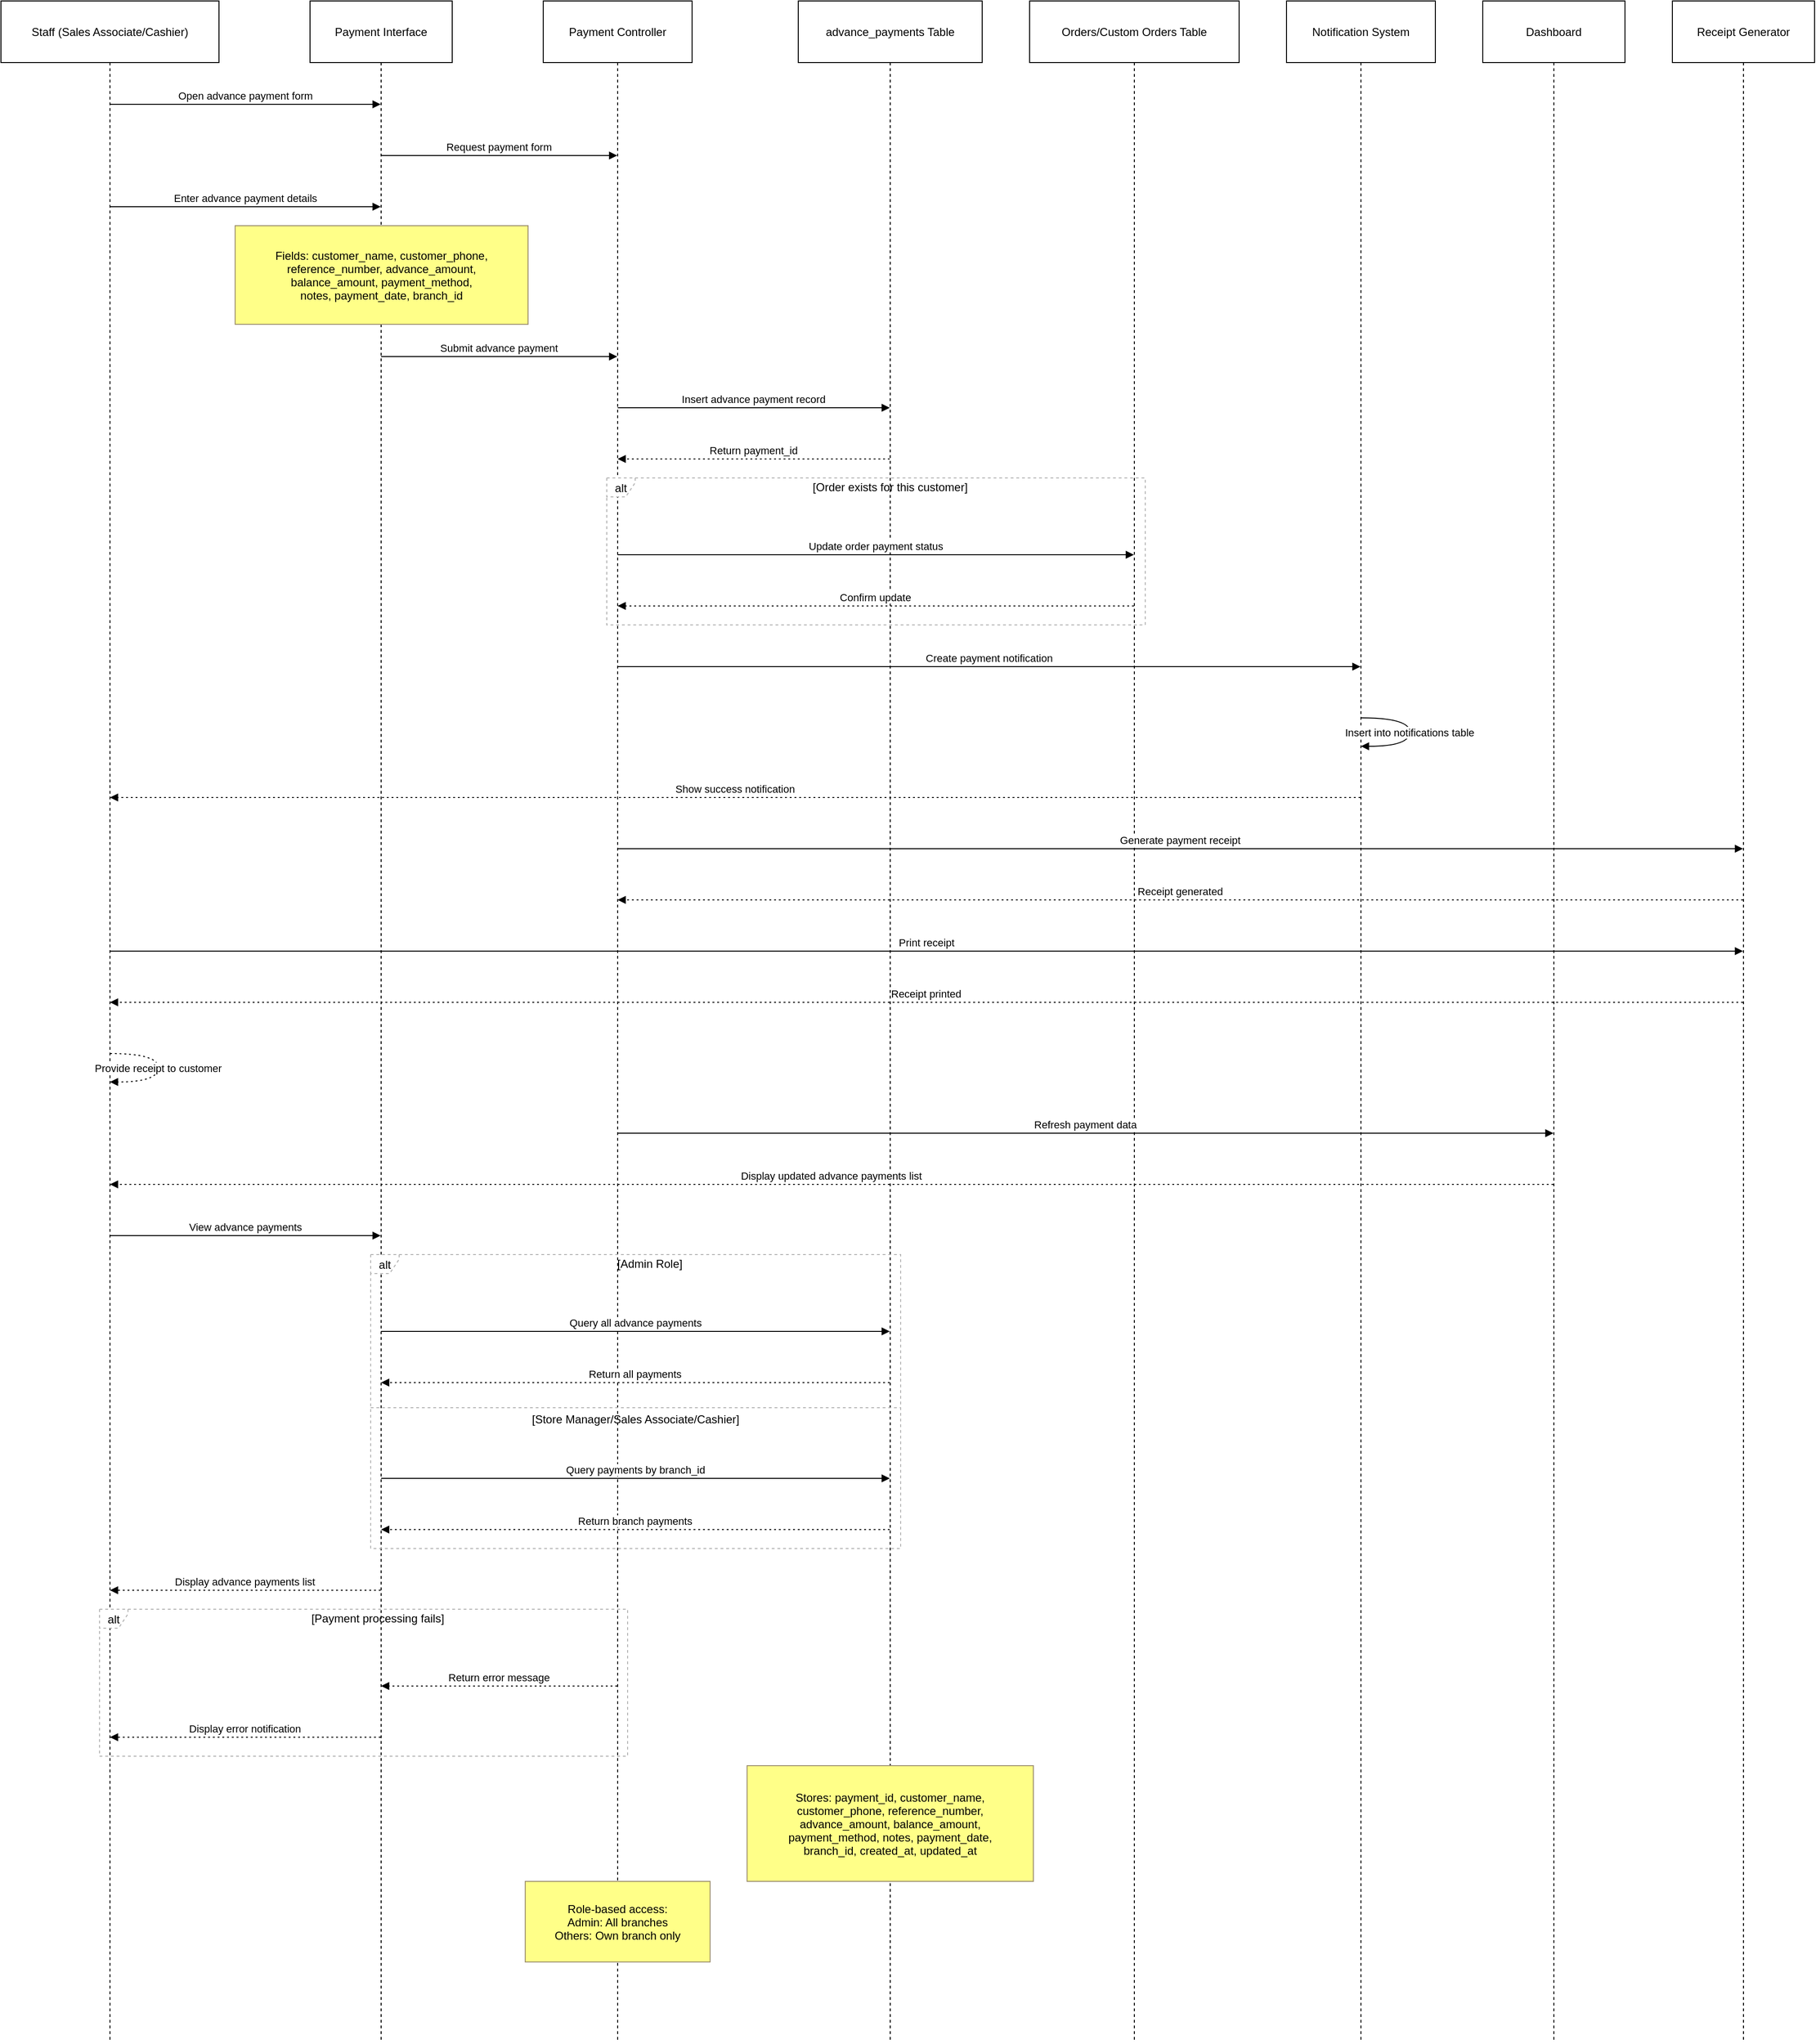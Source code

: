 <mxfile version="24.7.17">
  <diagram name="Page-1" id="hI6Cq8jMHpqSvXByGPA5">
    <mxGraphModel dx="1433" dy="690" grid="1" gridSize="10" guides="1" tooltips="1" connect="1" arrows="1" fold="1" page="1" pageScale="1" pageWidth="850" pageHeight="1100" math="0" shadow="0">
      <root>
        <mxCell id="0" />
        <mxCell id="1" parent="0" />
        <mxCell id="F4lnl1_emO5UcTYqvdqc-117" value="Staff (Sales Associate/Cashier)" style="shape=umlLifeline;perimeter=lifelinePerimeter;whiteSpace=wrap;container=1;dropTarget=0;collapsible=0;recursiveResize=0;outlineConnect=0;portConstraint=eastwest;newEdgeStyle={&quot;edgeStyle&quot;:&quot;elbowEdgeStyle&quot;,&quot;elbow&quot;:&quot;vertical&quot;,&quot;curved&quot;:0,&quot;rounded&quot;:0};size=65;" vertex="1" parent="1">
          <mxGeometry x="420" y="1090" width="230" height="2153" as="geometry" />
        </mxCell>
        <mxCell id="F4lnl1_emO5UcTYqvdqc-118" value="Payment Interface" style="shape=umlLifeline;perimeter=lifelinePerimeter;whiteSpace=wrap;container=1;dropTarget=0;collapsible=0;recursiveResize=0;outlineConnect=0;portConstraint=eastwest;newEdgeStyle={&quot;edgeStyle&quot;:&quot;elbowEdgeStyle&quot;,&quot;elbow&quot;:&quot;vertical&quot;,&quot;curved&quot;:0,&quot;rounded&quot;:0};size=65;" vertex="1" parent="1">
          <mxGeometry x="746" y="1090" width="150" height="2153" as="geometry" />
        </mxCell>
        <mxCell id="F4lnl1_emO5UcTYqvdqc-119" value="Payment Controller" style="shape=umlLifeline;perimeter=lifelinePerimeter;whiteSpace=wrap;container=1;dropTarget=0;collapsible=0;recursiveResize=0;outlineConnect=0;portConstraint=eastwest;newEdgeStyle={&quot;edgeStyle&quot;:&quot;elbowEdgeStyle&quot;,&quot;elbow&quot;:&quot;vertical&quot;,&quot;curved&quot;:0,&quot;rounded&quot;:0};size=65;" vertex="1" parent="1">
          <mxGeometry x="992" y="1090" width="157" height="2153" as="geometry" />
        </mxCell>
        <mxCell id="F4lnl1_emO5UcTYqvdqc-120" value="advance_payments Table" style="shape=umlLifeline;perimeter=lifelinePerimeter;whiteSpace=wrap;container=1;dropTarget=0;collapsible=0;recursiveResize=0;outlineConnect=0;portConstraint=eastwest;newEdgeStyle={&quot;edgeStyle&quot;:&quot;elbowEdgeStyle&quot;,&quot;elbow&quot;:&quot;vertical&quot;,&quot;curved&quot;:0,&quot;rounded&quot;:0};size=65;" vertex="1" parent="1">
          <mxGeometry x="1261" y="1090" width="194" height="2153" as="geometry" />
        </mxCell>
        <mxCell id="F4lnl1_emO5UcTYqvdqc-121" value="Orders/Custom Orders Table" style="shape=umlLifeline;perimeter=lifelinePerimeter;whiteSpace=wrap;container=1;dropTarget=0;collapsible=0;recursiveResize=0;outlineConnect=0;portConstraint=eastwest;newEdgeStyle={&quot;edgeStyle&quot;:&quot;elbowEdgeStyle&quot;,&quot;elbow&quot;:&quot;vertical&quot;,&quot;curved&quot;:0,&quot;rounded&quot;:0};size=65;" vertex="1" parent="1">
          <mxGeometry x="1505" y="1090" width="221" height="2153" as="geometry" />
        </mxCell>
        <mxCell id="F4lnl1_emO5UcTYqvdqc-122" value="Notification System" style="shape=umlLifeline;perimeter=lifelinePerimeter;whiteSpace=wrap;container=1;dropTarget=0;collapsible=0;recursiveResize=0;outlineConnect=0;portConstraint=eastwest;newEdgeStyle={&quot;edgeStyle&quot;:&quot;elbowEdgeStyle&quot;,&quot;elbow&quot;:&quot;vertical&quot;,&quot;curved&quot;:0,&quot;rounded&quot;:0};size=65;" vertex="1" parent="1">
          <mxGeometry x="1776" y="1090" width="157" height="2153" as="geometry" />
        </mxCell>
        <mxCell id="F4lnl1_emO5UcTYqvdqc-123" value="Dashboard" style="shape=umlLifeline;perimeter=lifelinePerimeter;whiteSpace=wrap;container=1;dropTarget=0;collapsible=0;recursiveResize=0;outlineConnect=0;portConstraint=eastwest;newEdgeStyle={&quot;edgeStyle&quot;:&quot;elbowEdgeStyle&quot;,&quot;elbow&quot;:&quot;vertical&quot;,&quot;curved&quot;:0,&quot;rounded&quot;:0};size=65;" vertex="1" parent="1">
          <mxGeometry x="1983" y="1090" width="150" height="2153" as="geometry" />
        </mxCell>
        <mxCell id="F4lnl1_emO5UcTYqvdqc-124" value="Receipt Generator" style="shape=umlLifeline;perimeter=lifelinePerimeter;whiteSpace=wrap;container=1;dropTarget=0;collapsible=0;recursiveResize=0;outlineConnect=0;portConstraint=eastwest;newEdgeStyle={&quot;edgeStyle&quot;:&quot;elbowEdgeStyle&quot;,&quot;elbow&quot;:&quot;vertical&quot;,&quot;curved&quot;:0,&quot;rounded&quot;:0};size=65;" vertex="1" parent="1">
          <mxGeometry x="2183" y="1090" width="150" height="2153" as="geometry" />
        </mxCell>
        <mxCell id="F4lnl1_emO5UcTYqvdqc-125" value="alt" style="shape=umlFrame;dashed=1;pointerEvents=0;dropTarget=0;strokeColor=#B3B3B3;height=20;width=30" vertex="1" parent="1">
          <mxGeometry x="1059" y="1593" width="568" height="155" as="geometry" />
        </mxCell>
        <mxCell id="F4lnl1_emO5UcTYqvdqc-126" value="[Order exists for this customer]" style="text;strokeColor=none;fillColor=none;align=center;verticalAlign=middle;whiteSpace=wrap;" vertex="1" parent="F4lnl1_emO5UcTYqvdqc-125">
          <mxGeometry x="30" width="538" height="20" as="geometry" />
        </mxCell>
        <mxCell id="F4lnl1_emO5UcTYqvdqc-127" value="alt" style="shape=umlFrame;dashed=1;pointerEvents=0;dropTarget=0;strokeColor=#B3B3B3;height=20;width=30" vertex="1" parent="1">
          <mxGeometry x="810" y="2412" width="559" height="310" as="geometry" />
        </mxCell>
        <mxCell id="F4lnl1_emO5UcTYqvdqc-128" value="[Admin Role]" style="text;strokeColor=none;fillColor=none;align=center;verticalAlign=middle;whiteSpace=wrap;" vertex="1" parent="F4lnl1_emO5UcTYqvdqc-127">
          <mxGeometry x="30" width="529" height="20" as="geometry" />
        </mxCell>
        <mxCell id="F4lnl1_emO5UcTYqvdqc-129" value="[Store Manager/Sales Associate/Cashier]" style="shape=line;dashed=1;whiteSpace=wrap;verticalAlign=top;labelPosition=center;verticalLabelPosition=middle;align=center;strokeColor=#B3B3B3;" vertex="1" parent="F4lnl1_emO5UcTYqvdqc-127">
          <mxGeometry y="160" width="559" height="3" as="geometry" />
        </mxCell>
        <mxCell id="F4lnl1_emO5UcTYqvdqc-130" value="alt" style="shape=umlFrame;dashed=1;pointerEvents=0;dropTarget=0;strokeColor=#B3B3B3;height=20;width=30" vertex="1" parent="1">
          <mxGeometry x="524" y="2786" width="557" height="155" as="geometry" />
        </mxCell>
        <mxCell id="F4lnl1_emO5UcTYqvdqc-131" value="[Payment processing fails]" style="text;strokeColor=none;fillColor=none;align=center;verticalAlign=middle;whiteSpace=wrap;" vertex="1" parent="F4lnl1_emO5UcTYqvdqc-130">
          <mxGeometry x="30" width="527" height="20" as="geometry" />
        </mxCell>
        <mxCell id="F4lnl1_emO5UcTYqvdqc-132" value="Open advance payment form" style="verticalAlign=bottom;edgeStyle=elbowEdgeStyle;elbow=vertical;curved=0;rounded=0;endArrow=block;" edge="1" parent="1" source="F4lnl1_emO5UcTYqvdqc-117" target="F4lnl1_emO5UcTYqvdqc-118">
          <mxGeometry relative="1" as="geometry">
            <Array as="points">
              <mxPoint x="687" y="1199" />
            </Array>
          </mxGeometry>
        </mxCell>
        <mxCell id="F4lnl1_emO5UcTYqvdqc-133" value="Request payment form" style="verticalAlign=bottom;edgeStyle=elbowEdgeStyle;elbow=vertical;curved=0;rounded=0;endArrow=block;" edge="1" parent="1" source="F4lnl1_emO5UcTYqvdqc-118" target="F4lnl1_emO5UcTYqvdqc-119">
          <mxGeometry relative="1" as="geometry">
            <Array as="points">
              <mxPoint x="954" y="1253" />
            </Array>
          </mxGeometry>
        </mxCell>
        <mxCell id="F4lnl1_emO5UcTYqvdqc-134" value="Enter advance payment details" style="verticalAlign=bottom;edgeStyle=elbowEdgeStyle;elbow=vertical;curved=0;rounded=0;endArrow=block;" edge="1" parent="1" source="F4lnl1_emO5UcTYqvdqc-117" target="F4lnl1_emO5UcTYqvdqc-118">
          <mxGeometry relative="1" as="geometry">
            <Array as="points">
              <mxPoint x="687" y="1307" />
            </Array>
          </mxGeometry>
        </mxCell>
        <mxCell id="F4lnl1_emO5UcTYqvdqc-135" value="Submit advance payment" style="verticalAlign=bottom;edgeStyle=elbowEdgeStyle;elbow=vertical;curved=0;rounded=0;endArrow=block;" edge="1" parent="1" source="F4lnl1_emO5UcTYqvdqc-118" target="F4lnl1_emO5UcTYqvdqc-119">
          <mxGeometry relative="1" as="geometry">
            <Array as="points">
              <mxPoint x="954" y="1465" />
            </Array>
          </mxGeometry>
        </mxCell>
        <mxCell id="F4lnl1_emO5UcTYqvdqc-136" value="Insert advance payment record" style="verticalAlign=bottom;edgeStyle=elbowEdgeStyle;elbow=vertical;curved=0;rounded=0;endArrow=block;" edge="1" parent="1" source="F4lnl1_emO5UcTYqvdqc-119" target="F4lnl1_emO5UcTYqvdqc-120">
          <mxGeometry relative="1" as="geometry">
            <Array as="points">
              <mxPoint x="1223" y="1519" />
            </Array>
          </mxGeometry>
        </mxCell>
        <mxCell id="F4lnl1_emO5UcTYqvdqc-137" value="Return payment_id" style="verticalAlign=bottom;edgeStyle=elbowEdgeStyle;elbow=vertical;curved=0;rounded=0;dashed=1;dashPattern=2 3;endArrow=block;" edge="1" parent="1" source="F4lnl1_emO5UcTYqvdqc-120" target="F4lnl1_emO5UcTYqvdqc-119">
          <mxGeometry relative="1" as="geometry">
            <Array as="points">
              <mxPoint x="1226" y="1573" />
            </Array>
          </mxGeometry>
        </mxCell>
        <mxCell id="F4lnl1_emO5UcTYqvdqc-138" value="Update order payment status" style="verticalAlign=bottom;edgeStyle=elbowEdgeStyle;elbow=vertical;curved=0;rounded=0;endArrow=block;" edge="1" parent="1" source="F4lnl1_emO5UcTYqvdqc-119" target="F4lnl1_emO5UcTYqvdqc-121">
          <mxGeometry relative="1" as="geometry">
            <Array as="points">
              <mxPoint x="1351" y="1674" />
            </Array>
          </mxGeometry>
        </mxCell>
        <mxCell id="F4lnl1_emO5UcTYqvdqc-139" value="Confirm update" style="verticalAlign=bottom;edgeStyle=elbowEdgeStyle;elbow=vertical;curved=0;rounded=0;dashed=1;dashPattern=2 3;endArrow=block;" edge="1" parent="1" source="F4lnl1_emO5UcTYqvdqc-121" target="F4lnl1_emO5UcTYqvdqc-119">
          <mxGeometry relative="1" as="geometry">
            <Array as="points">
              <mxPoint x="1354" y="1728" />
            </Array>
          </mxGeometry>
        </mxCell>
        <mxCell id="F4lnl1_emO5UcTYqvdqc-140" value="Create payment notification" style="verticalAlign=bottom;edgeStyle=elbowEdgeStyle;elbow=vertical;curved=0;rounded=0;endArrow=block;" edge="1" parent="1" source="F4lnl1_emO5UcTYqvdqc-119" target="F4lnl1_emO5UcTYqvdqc-122">
          <mxGeometry relative="1" as="geometry">
            <Array as="points">
              <mxPoint x="1471" y="1792" />
            </Array>
          </mxGeometry>
        </mxCell>
        <mxCell id="F4lnl1_emO5UcTYqvdqc-141" value="Insert into notifications table" style="curved=1;endArrow=block;rounded=0;" edge="1" parent="1" source="F4lnl1_emO5UcTYqvdqc-122" target="F4lnl1_emO5UcTYqvdqc-122">
          <mxGeometry relative="1" as="geometry">
            <Array as="points">
              <mxPoint x="1906" y="1846" />
              <mxPoint x="1906" y="1876" />
            </Array>
          </mxGeometry>
        </mxCell>
        <mxCell id="F4lnl1_emO5UcTYqvdqc-142" value="Show success notification" style="verticalAlign=bottom;edgeStyle=elbowEdgeStyle;elbow=vertical;curved=0;rounded=0;dashed=1;dashPattern=2 3;endArrow=block;" edge="1" parent="1" source="F4lnl1_emO5UcTYqvdqc-122" target="F4lnl1_emO5UcTYqvdqc-117">
          <mxGeometry relative="1" as="geometry">
            <Array as="points">
              <mxPoint x="1206" y="1930" />
            </Array>
          </mxGeometry>
        </mxCell>
        <mxCell id="F4lnl1_emO5UcTYqvdqc-143" value="Generate payment receipt" style="verticalAlign=bottom;edgeStyle=elbowEdgeStyle;elbow=vertical;curved=0;rounded=0;endArrow=block;" edge="1" parent="1" source="F4lnl1_emO5UcTYqvdqc-119" target="F4lnl1_emO5UcTYqvdqc-124">
          <mxGeometry relative="1" as="geometry">
            <Array as="points">
              <mxPoint x="1673" y="1984" />
            </Array>
          </mxGeometry>
        </mxCell>
        <mxCell id="F4lnl1_emO5UcTYqvdqc-144" value="Receipt generated" style="verticalAlign=bottom;edgeStyle=elbowEdgeStyle;elbow=vertical;curved=0;rounded=0;dashed=1;dashPattern=2 3;endArrow=block;" edge="1" parent="1" source="F4lnl1_emO5UcTYqvdqc-124" target="F4lnl1_emO5UcTYqvdqc-119">
          <mxGeometry relative="1" as="geometry">
            <Array as="points">
              <mxPoint x="1676" y="2038" />
            </Array>
          </mxGeometry>
        </mxCell>
        <mxCell id="F4lnl1_emO5UcTYqvdqc-145" value="Print receipt" style="verticalAlign=bottom;edgeStyle=elbowEdgeStyle;elbow=vertical;curved=0;rounded=0;endArrow=block;" edge="1" parent="1" source="F4lnl1_emO5UcTYqvdqc-117" target="F4lnl1_emO5UcTYqvdqc-124">
          <mxGeometry relative="1" as="geometry">
            <Array as="points">
              <mxPoint x="1405" y="2092" />
            </Array>
          </mxGeometry>
        </mxCell>
        <mxCell id="F4lnl1_emO5UcTYqvdqc-146" value="Receipt printed" style="verticalAlign=bottom;edgeStyle=elbowEdgeStyle;elbow=vertical;curved=0;rounded=0;dashed=1;dashPattern=2 3;endArrow=block;" edge="1" parent="1" source="F4lnl1_emO5UcTYqvdqc-124" target="F4lnl1_emO5UcTYqvdqc-117">
          <mxGeometry relative="1" as="geometry">
            <Array as="points">
              <mxPoint x="1408" y="2146" />
            </Array>
          </mxGeometry>
        </mxCell>
        <mxCell id="F4lnl1_emO5UcTYqvdqc-147" value="Provide receipt to customer" style="curved=1;dashed=1;dashPattern=2 3;endArrow=block;rounded=0;" edge="1" parent="1" source="F4lnl1_emO5UcTYqvdqc-117" target="F4lnl1_emO5UcTYqvdqc-117">
          <mxGeometry relative="1" as="geometry">
            <Array as="points">
              <mxPoint x="586" y="2200" />
              <mxPoint x="586" y="2230" />
            </Array>
          </mxGeometry>
        </mxCell>
        <mxCell id="F4lnl1_emO5UcTYqvdqc-148" value="Refresh payment data" style="verticalAlign=bottom;edgeStyle=elbowEdgeStyle;elbow=vertical;curved=0;rounded=0;endArrow=block;" edge="1" parent="1" source="F4lnl1_emO5UcTYqvdqc-119" target="F4lnl1_emO5UcTYqvdqc-123">
          <mxGeometry relative="1" as="geometry">
            <Array as="points">
              <mxPoint x="1573" y="2284" />
            </Array>
          </mxGeometry>
        </mxCell>
        <mxCell id="F4lnl1_emO5UcTYqvdqc-149" value="Display updated advance payments list" style="verticalAlign=bottom;edgeStyle=elbowEdgeStyle;elbow=vertical;curved=0;rounded=0;dashed=1;dashPattern=2 3;endArrow=block;" edge="1" parent="1" source="F4lnl1_emO5UcTYqvdqc-123" target="F4lnl1_emO5UcTYqvdqc-117">
          <mxGeometry relative="1" as="geometry">
            <Array as="points">
              <mxPoint x="1308" y="2338" />
            </Array>
          </mxGeometry>
        </mxCell>
        <mxCell id="F4lnl1_emO5UcTYqvdqc-150" value="View advance payments" style="verticalAlign=bottom;edgeStyle=elbowEdgeStyle;elbow=vertical;curved=0;rounded=0;endArrow=block;" edge="1" parent="1" source="F4lnl1_emO5UcTYqvdqc-117" target="F4lnl1_emO5UcTYqvdqc-118">
          <mxGeometry relative="1" as="geometry">
            <Array as="points">
              <mxPoint x="687" y="2392" />
            </Array>
          </mxGeometry>
        </mxCell>
        <mxCell id="F4lnl1_emO5UcTYqvdqc-151" value="Query all advance payments" style="verticalAlign=bottom;edgeStyle=elbowEdgeStyle;elbow=vertical;curved=0;rounded=0;endArrow=block;" edge="1" parent="1" source="F4lnl1_emO5UcTYqvdqc-118" target="F4lnl1_emO5UcTYqvdqc-120">
          <mxGeometry relative="1" as="geometry">
            <Array as="points">
              <mxPoint x="1098" y="2493" />
            </Array>
          </mxGeometry>
        </mxCell>
        <mxCell id="F4lnl1_emO5UcTYqvdqc-152" value="Return all payments" style="verticalAlign=bottom;edgeStyle=elbowEdgeStyle;elbow=vertical;curved=0;rounded=0;dashed=1;dashPattern=2 3;endArrow=block;" edge="1" parent="1" source="F4lnl1_emO5UcTYqvdqc-120" target="F4lnl1_emO5UcTYqvdqc-118">
          <mxGeometry relative="1" as="geometry">
            <Array as="points">
              <mxPoint x="1101" y="2547" />
            </Array>
          </mxGeometry>
        </mxCell>
        <mxCell id="F4lnl1_emO5UcTYqvdqc-153" value="Query payments by branch_id" style="verticalAlign=bottom;edgeStyle=elbowEdgeStyle;elbow=vertical;curved=0;rounded=0;endArrow=block;" edge="1" parent="1" source="F4lnl1_emO5UcTYqvdqc-118" target="F4lnl1_emO5UcTYqvdqc-120">
          <mxGeometry relative="1" as="geometry">
            <Array as="points">
              <mxPoint x="1098" y="2648" />
            </Array>
          </mxGeometry>
        </mxCell>
        <mxCell id="F4lnl1_emO5UcTYqvdqc-154" value="Return branch payments" style="verticalAlign=bottom;edgeStyle=elbowEdgeStyle;elbow=vertical;curved=0;rounded=0;dashed=1;dashPattern=2 3;endArrow=block;" edge="1" parent="1" source="F4lnl1_emO5UcTYqvdqc-120" target="F4lnl1_emO5UcTYqvdqc-118">
          <mxGeometry relative="1" as="geometry">
            <Array as="points">
              <mxPoint x="1101" y="2702" />
            </Array>
          </mxGeometry>
        </mxCell>
        <mxCell id="F4lnl1_emO5UcTYqvdqc-155" value="Display advance payments list" style="verticalAlign=bottom;edgeStyle=elbowEdgeStyle;elbow=vertical;curved=0;rounded=0;dashed=1;dashPattern=2 3;endArrow=block;" edge="1" parent="1" source="F4lnl1_emO5UcTYqvdqc-118" target="F4lnl1_emO5UcTYqvdqc-117">
          <mxGeometry relative="1" as="geometry">
            <Array as="points">
              <mxPoint x="690" y="2766" />
            </Array>
          </mxGeometry>
        </mxCell>
        <mxCell id="F4lnl1_emO5UcTYqvdqc-156" value="Return error message" style="verticalAlign=bottom;edgeStyle=elbowEdgeStyle;elbow=vertical;curved=0;rounded=0;dashed=1;dashPattern=2 3;endArrow=block;" edge="1" parent="1" source="F4lnl1_emO5UcTYqvdqc-119" target="F4lnl1_emO5UcTYqvdqc-118">
          <mxGeometry relative="1" as="geometry">
            <Array as="points">
              <mxPoint x="957" y="2867" />
            </Array>
          </mxGeometry>
        </mxCell>
        <mxCell id="F4lnl1_emO5UcTYqvdqc-157" value="Display error notification" style="verticalAlign=bottom;edgeStyle=elbowEdgeStyle;elbow=vertical;curved=0;rounded=0;dashed=1;dashPattern=2 3;endArrow=block;" edge="1" parent="1" source="F4lnl1_emO5UcTYqvdqc-118" target="F4lnl1_emO5UcTYqvdqc-117">
          <mxGeometry relative="1" as="geometry">
            <Array as="points">
              <mxPoint x="690" y="2921" />
            </Array>
          </mxGeometry>
        </mxCell>
        <mxCell id="F4lnl1_emO5UcTYqvdqc-158" value="Fields: customer_name, customer_phone,&#xa;reference_number, advance_amount,&#xa;balance_amount, payment_method,&#xa;notes, payment_date, branch_id" style="fillColor=#ffff88;strokeColor=#9E916F;" vertex="1" parent="1">
          <mxGeometry x="667" y="1327" width="309" height="104" as="geometry" />
        </mxCell>
        <mxCell id="F4lnl1_emO5UcTYqvdqc-159" value="Stores: payment_id, customer_name,&#xa;customer_phone, reference_number,&#xa;advance_amount, balance_amount,&#xa;payment_method, notes, payment_date,&#xa;branch_id, created_at, updated_at" style="fillColor=#ffff88;strokeColor=#9E916F;" vertex="1" parent="1">
          <mxGeometry x="1207" y="2951" width="302" height="122" as="geometry" />
        </mxCell>
        <mxCell id="F4lnl1_emO5UcTYqvdqc-160" value="Role-based access:&#xa;Admin: All branches&#xa;Others: Own branch only" style="fillColor=#ffff88;strokeColor=#9E916F;" vertex="1" parent="1">
          <mxGeometry x="973" y="3073" width="195" height="85" as="geometry" />
        </mxCell>
      </root>
    </mxGraphModel>
  </diagram>
</mxfile>
